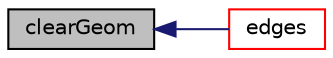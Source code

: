 digraph "clearGeom"
{
  bgcolor="transparent";
  edge [fontname="Helvetica",fontsize="10",labelfontname="Helvetica",labelfontsize="10"];
  node [fontname="Helvetica",fontsize="10",shape=record];
  rankdir="LR";
  Node283 [label="clearGeom",height=0.2,width=0.4,color="black", fillcolor="grey75", style="filled", fontcolor="black"];
  Node283 -> Node284 [dir="back",color="midnightblue",fontsize="10",style="solid",fontname="Helvetica"];
  Node284 [label="edges",height=0.2,width=0.4,color="red",URL="$a25749.html#ae18e01e2a06751fcbe6273d66f5ba9fb",tooltip="Return the curved edges. "];
}
